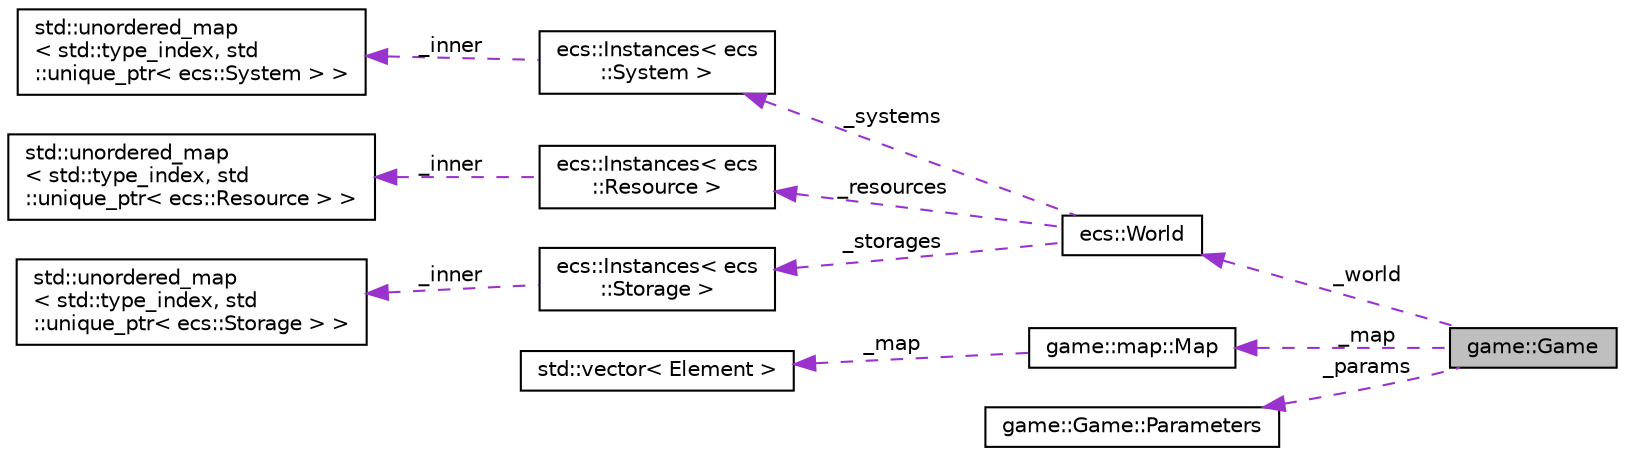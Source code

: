 digraph "game::Game"
{
 // LATEX_PDF_SIZE
  edge [fontname="Helvetica",fontsize="10",labelfontname="Helvetica",labelfontsize="10"];
  node [fontname="Helvetica",fontsize="10",shape=record];
  rankdir="LR";
  Node1 [label="game::Game",height=0.2,width=0.4,color="black", fillcolor="grey75", style="filled", fontcolor="black",tooltip="Game class."];
  Node2 -> Node1 [dir="back",color="darkorchid3",fontsize="10",style="dashed",label=" _world" ,fontname="Helvetica"];
  Node2 [label="ecs::World",height=0.2,width=0.4,color="black", fillcolor="white", style="filled",URL="$classecs_1_1_world.html",tooltip="Contains all entities and systems."];
  Node3 -> Node2 [dir="back",color="darkorchid3",fontsize="10",style="dashed",label=" _systems" ,fontname="Helvetica"];
  Node3 [label="ecs::Instances\< ecs\l::System \>",height=0.2,width=0.4,color="black", fillcolor="white", style="filled",URL="$classecs_1_1_instances.html",tooltip=" "];
  Node4 -> Node3 [dir="back",color="darkorchid3",fontsize="10",style="dashed",label=" _inner" ,fontname="Helvetica"];
  Node4 [label="std::unordered_map\l\< std::type_index, std\l::unique_ptr\< ecs::System \> \>",height=0.2,width=0.4,color="black", fillcolor="white", style="filled",URL="/home/runner/work/Bomberman-Global-Offensive/Bomberman-Global-Offensive/doc/external/cppreference-doxygen-web.tag.xml$cpp/container/unordered_map.html",tooltip=" "];
  Node5 -> Node2 [dir="back",color="darkorchid3",fontsize="10",style="dashed",label=" _resources" ,fontname="Helvetica"];
  Node5 [label="ecs::Instances\< ecs\l::Resource \>",height=0.2,width=0.4,color="black", fillcolor="white", style="filled",URL="$classecs_1_1_instances.html",tooltip=" "];
  Node6 -> Node5 [dir="back",color="darkorchid3",fontsize="10",style="dashed",label=" _inner" ,fontname="Helvetica"];
  Node6 [label="std::unordered_map\l\< std::type_index, std\l::unique_ptr\< ecs::Resource \> \>",height=0.2,width=0.4,color="black", fillcolor="white", style="filled",URL="/home/runner/work/Bomberman-Global-Offensive/Bomberman-Global-Offensive/doc/external/cppreference-doxygen-web.tag.xml$cpp/container/unordered_map.html",tooltip=" "];
  Node7 -> Node2 [dir="back",color="darkorchid3",fontsize="10",style="dashed",label=" _storages" ,fontname="Helvetica"];
  Node7 [label="ecs::Instances\< ecs\l::Storage \>",height=0.2,width=0.4,color="black", fillcolor="white", style="filled",URL="$classecs_1_1_instances.html",tooltip=" "];
  Node8 -> Node7 [dir="back",color="darkorchid3",fontsize="10",style="dashed",label=" _inner" ,fontname="Helvetica"];
  Node8 [label="std::unordered_map\l\< std::type_index, std\l::unique_ptr\< ecs::Storage \> \>",height=0.2,width=0.4,color="black", fillcolor="white", style="filled",URL="/home/runner/work/Bomberman-Global-Offensive/Bomberman-Global-Offensive/doc/external/cppreference-doxygen-web.tag.xml$cpp/container/unordered_map.html",tooltip=" "];
  Node9 -> Node1 [dir="back",color="darkorchid3",fontsize="10",style="dashed",label=" _map" ,fontname="Helvetica"];
  Node9 [label="game::map::Map",height=0.2,width=0.4,color="black", fillcolor="white", style="filled",URL="$classgame_1_1map_1_1_map.html",tooltip="Bomberman Map."];
  Node10 -> Node9 [dir="back",color="darkorchid3",fontsize="10",style="dashed",label=" _map" ,fontname="Helvetica"];
  Node10 [label="std::vector\< Element \>",height=0.2,width=0.4,color="black", fillcolor="white", style="filled",URL="/home/runner/work/Bomberman-Global-Offensive/Bomberman-Global-Offensive/doc/external/cppreference-doxygen-web.tag.xml$cpp/container/vector.html",tooltip=" "];
  Node11 -> Node1 [dir="back",color="darkorchid3",fontsize="10",style="dashed",label=" _params" ,fontname="Helvetica"];
  Node11 [label="game::Game::Parameters",height=0.2,width=0.4,color="black", fillcolor="white", style="filled",URL="$structgame_1_1_game_1_1_parameters.html",tooltip="Game parameters."];
}
